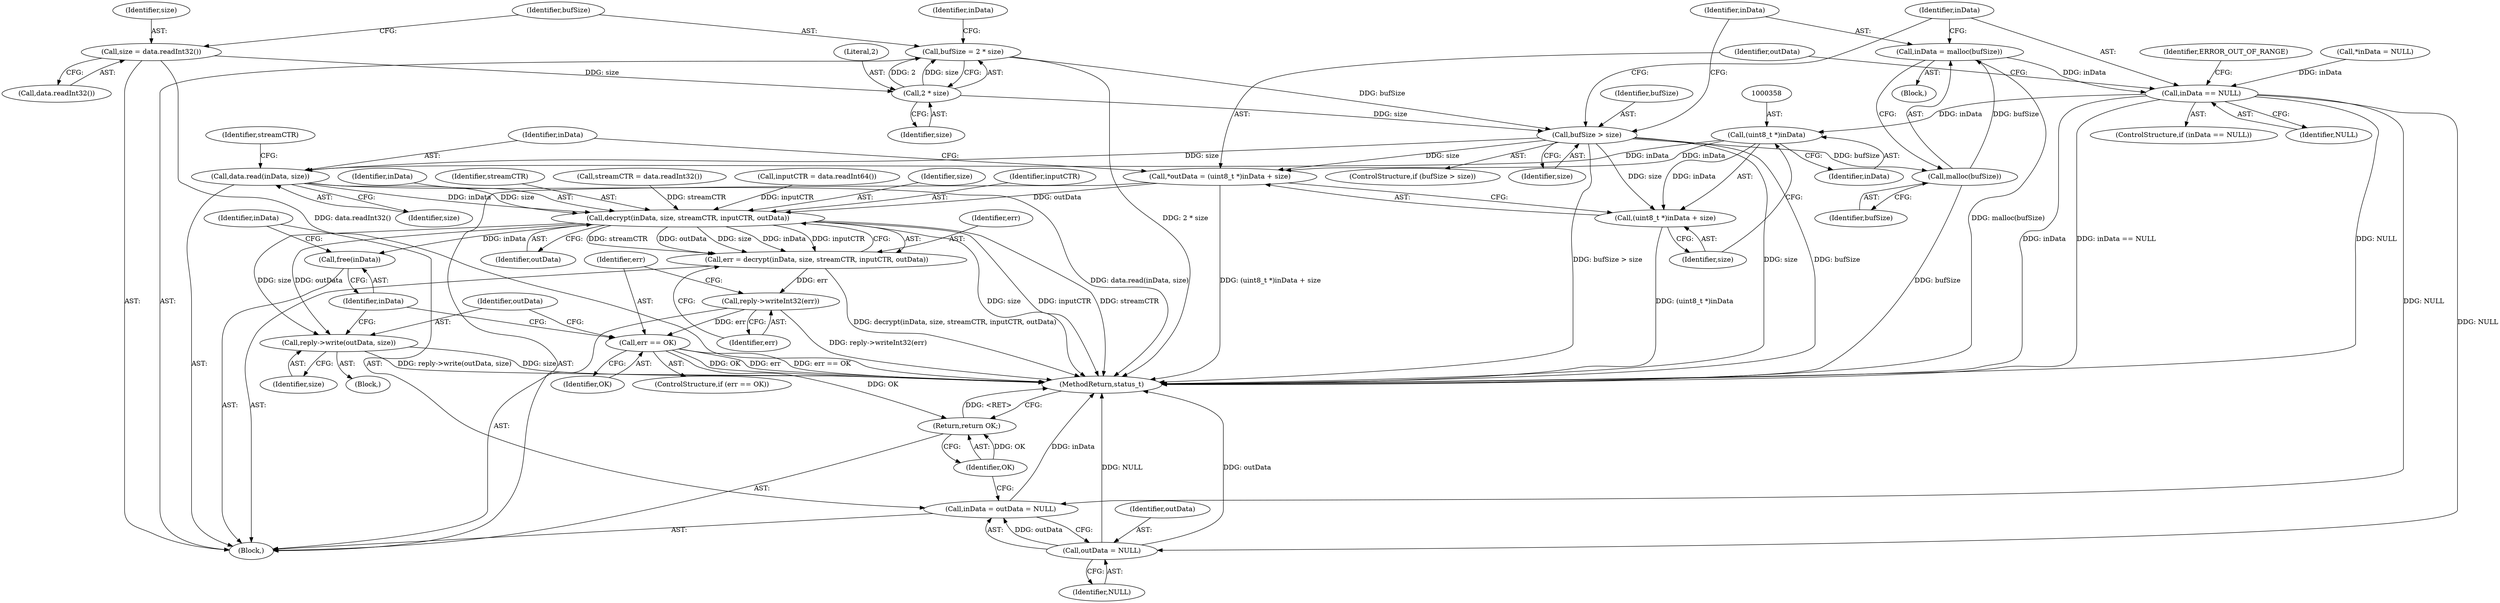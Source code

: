 digraph "0_Android_9667e3eff2d34c3797c3b529370de47b2c1f1bf6@API" {
"1000340" [label="(Call,inData = malloc(bufSize))"];
"1000342" [label="(Call,malloc(bufSize))"];
"1000336" [label="(Call,bufSize > size)"];
"1000326" [label="(Call,bufSize = 2 * size)"];
"1000328" [label="(Call,2 * size)"];
"1000322" [label="(Call,size = data.readInt32())"];
"1000345" [label="(Call,inData == NULL)"];
"1000357" [label="(Call,(uint8_t *)inData)"];
"1000354" [label="(Call,*outData = (uint8_t *)inData + size)"];
"1000375" [label="(Call,decrypt(inData, size, streamCTR, inputCTR, outData))"];
"1000373" [label="(Call,err = decrypt(inData, size, streamCTR, inputCTR, outData))"];
"1000381" [label="(Call,reply->writeInt32(err))"];
"1000384" [label="(Call,err == OK)"];
"1000398" [label="(Return,return OK;)"];
"1000388" [label="(Call,reply->write(outData, size))"];
"1000391" [label="(Call,free(inData))"];
"1000356" [label="(Call,(uint8_t *)inData + size)"];
"1000361" [label="(Call,data.read(inData, size))"];
"1000393" [label="(Call,inData = outData = NULL)"];
"1000395" [label="(Call,outData = NULL)"];
"1000391" [label="(Call,free(inData))"];
"1000395" [label="(Call,outData = NULL)"];
"1000346" [label="(Identifier,inData)"];
"1000354" [label="(Call,*outData = (uint8_t *)inData + size)"];
"1000322" [label="(Call,size = data.readInt32())"];
"1000360" [label="(Identifier,size)"];
"1000335" [label="(ControlStructure,if (bufSize > size))"];
"1000382" [label="(Identifier,err)"];
"1000329" [label="(Literal,2)"];
"1000330" [label="(Identifier,size)"];
"1000324" [label="(Call,data.readInt32())"];
"1000347" [label="(Identifier,NULL)"];
"1000343" [label="(Identifier,bufSize)"];
"1000369" [label="(Call,inputCTR = data.readInt64())"];
"1000387" [label="(Block,)"];
"1000373" [label="(Call,err = decrypt(inData, size, streamCTR, inputCTR, outData))"];
"1000377" [label="(Identifier,size)"];
"1000383" [label="(ControlStructure,if (err == OK))"];
"1000396" [label="(Identifier,outData)"];
"1000381" [label="(Call,reply->writeInt32(err))"];
"1000394" [label="(Identifier,inData)"];
"1000397" [label="(Identifier,NULL)"];
"1000380" [label="(Identifier,outData)"];
"1000356" [label="(Call,(uint8_t *)inData + size)"];
"1000385" [label="(Identifier,err)"];
"1000342" [label="(Call,malloc(bufSize))"];
"1000332" [label="(Call,*inData = NULL)"];
"1000375" [label="(Call,decrypt(inData, size, streamCTR, inputCTR, outData))"];
"1000399" [label="(Identifier,OK)"];
"1000374" [label="(Identifier,err)"];
"1000361" [label="(Call,data.read(inData, size))"];
"1000379" [label="(Identifier,inputCTR)"];
"1000341" [label="(Identifier,inData)"];
"1000336" [label="(Call,bufSize > size)"];
"1000326" [label="(Call,bufSize = 2 * size)"];
"1000388" [label="(Call,reply->write(outData, size))"];
"1000386" [label="(Identifier,OK)"];
"1000407" [label="(MethodReturn,status_t)"];
"1000320" [label="(Block,)"];
"1000323" [label="(Identifier,size)"];
"1000338" [label="(Identifier,size)"];
"1000398" [label="(Return,return OK;)"];
"1000376" [label="(Identifier,inData)"];
"1000333" [label="(Identifier,inData)"];
"1000344" [label="(ControlStructure,if (inData == NULL))"];
"1000350" [label="(Identifier,ERROR_OUT_OF_RANGE)"];
"1000340" [label="(Call,inData = malloc(bufSize))"];
"1000378" [label="(Identifier,streamCTR)"];
"1000357" [label="(Call,(uint8_t *)inData)"];
"1000390" [label="(Identifier,size)"];
"1000393" [label="(Call,inData = outData = NULL)"];
"1000392" [label="(Identifier,inData)"];
"1000355" [label="(Identifier,outData)"];
"1000339" [label="(Block,)"];
"1000365" [label="(Call,streamCTR = data.readInt32())"];
"1000328" [label="(Call,2 * size)"];
"1000362" [label="(Identifier,inData)"];
"1000384" [label="(Call,err == OK)"];
"1000366" [label="(Identifier,streamCTR)"];
"1000327" [label="(Identifier,bufSize)"];
"1000363" [label="(Identifier,size)"];
"1000337" [label="(Identifier,bufSize)"];
"1000345" [label="(Call,inData == NULL)"];
"1000359" [label="(Identifier,inData)"];
"1000389" [label="(Identifier,outData)"];
"1000340" -> "1000339"  [label="AST: "];
"1000340" -> "1000342"  [label="CFG: "];
"1000341" -> "1000340"  [label="AST: "];
"1000342" -> "1000340"  [label="AST: "];
"1000346" -> "1000340"  [label="CFG: "];
"1000340" -> "1000407"  [label="DDG: malloc(bufSize)"];
"1000342" -> "1000340"  [label="DDG: bufSize"];
"1000340" -> "1000345"  [label="DDG: inData"];
"1000342" -> "1000343"  [label="CFG: "];
"1000343" -> "1000342"  [label="AST: "];
"1000342" -> "1000407"  [label="DDG: bufSize"];
"1000336" -> "1000342"  [label="DDG: bufSize"];
"1000336" -> "1000335"  [label="AST: "];
"1000336" -> "1000338"  [label="CFG: "];
"1000337" -> "1000336"  [label="AST: "];
"1000338" -> "1000336"  [label="AST: "];
"1000341" -> "1000336"  [label="CFG: "];
"1000346" -> "1000336"  [label="CFG: "];
"1000336" -> "1000407"  [label="DDG: bufSize > size"];
"1000336" -> "1000407"  [label="DDG: size"];
"1000336" -> "1000407"  [label="DDG: bufSize"];
"1000326" -> "1000336"  [label="DDG: bufSize"];
"1000328" -> "1000336"  [label="DDG: size"];
"1000336" -> "1000354"  [label="DDG: size"];
"1000336" -> "1000356"  [label="DDG: size"];
"1000336" -> "1000361"  [label="DDG: size"];
"1000326" -> "1000320"  [label="AST: "];
"1000326" -> "1000328"  [label="CFG: "];
"1000327" -> "1000326"  [label="AST: "];
"1000328" -> "1000326"  [label="AST: "];
"1000333" -> "1000326"  [label="CFG: "];
"1000326" -> "1000407"  [label="DDG: 2 * size"];
"1000328" -> "1000326"  [label="DDG: 2"];
"1000328" -> "1000326"  [label="DDG: size"];
"1000328" -> "1000330"  [label="CFG: "];
"1000329" -> "1000328"  [label="AST: "];
"1000330" -> "1000328"  [label="AST: "];
"1000322" -> "1000328"  [label="DDG: size"];
"1000322" -> "1000320"  [label="AST: "];
"1000322" -> "1000324"  [label="CFG: "];
"1000323" -> "1000322"  [label="AST: "];
"1000324" -> "1000322"  [label="AST: "];
"1000327" -> "1000322"  [label="CFG: "];
"1000322" -> "1000407"  [label="DDG: data.readInt32()"];
"1000345" -> "1000344"  [label="AST: "];
"1000345" -> "1000347"  [label="CFG: "];
"1000346" -> "1000345"  [label="AST: "];
"1000347" -> "1000345"  [label="AST: "];
"1000350" -> "1000345"  [label="CFG: "];
"1000355" -> "1000345"  [label="CFG: "];
"1000345" -> "1000407"  [label="DDG: NULL"];
"1000345" -> "1000407"  [label="DDG: inData"];
"1000345" -> "1000407"  [label="DDG: inData == NULL"];
"1000332" -> "1000345"  [label="DDG: inData"];
"1000345" -> "1000357"  [label="DDG: inData"];
"1000345" -> "1000393"  [label="DDG: NULL"];
"1000345" -> "1000395"  [label="DDG: NULL"];
"1000357" -> "1000356"  [label="AST: "];
"1000357" -> "1000359"  [label="CFG: "];
"1000358" -> "1000357"  [label="AST: "];
"1000359" -> "1000357"  [label="AST: "];
"1000360" -> "1000357"  [label="CFG: "];
"1000357" -> "1000354"  [label="DDG: inData"];
"1000357" -> "1000356"  [label="DDG: inData"];
"1000357" -> "1000361"  [label="DDG: inData"];
"1000354" -> "1000320"  [label="AST: "];
"1000354" -> "1000356"  [label="CFG: "];
"1000355" -> "1000354"  [label="AST: "];
"1000356" -> "1000354"  [label="AST: "];
"1000362" -> "1000354"  [label="CFG: "];
"1000354" -> "1000407"  [label="DDG: (uint8_t *)inData + size"];
"1000354" -> "1000375"  [label="DDG: outData"];
"1000375" -> "1000373"  [label="AST: "];
"1000375" -> "1000380"  [label="CFG: "];
"1000376" -> "1000375"  [label="AST: "];
"1000377" -> "1000375"  [label="AST: "];
"1000378" -> "1000375"  [label="AST: "];
"1000379" -> "1000375"  [label="AST: "];
"1000380" -> "1000375"  [label="AST: "];
"1000373" -> "1000375"  [label="CFG: "];
"1000375" -> "1000407"  [label="DDG: size"];
"1000375" -> "1000407"  [label="DDG: inputCTR"];
"1000375" -> "1000407"  [label="DDG: streamCTR"];
"1000375" -> "1000373"  [label="DDG: streamCTR"];
"1000375" -> "1000373"  [label="DDG: outData"];
"1000375" -> "1000373"  [label="DDG: size"];
"1000375" -> "1000373"  [label="DDG: inData"];
"1000375" -> "1000373"  [label="DDG: inputCTR"];
"1000361" -> "1000375"  [label="DDG: inData"];
"1000361" -> "1000375"  [label="DDG: size"];
"1000365" -> "1000375"  [label="DDG: streamCTR"];
"1000369" -> "1000375"  [label="DDG: inputCTR"];
"1000375" -> "1000388"  [label="DDG: outData"];
"1000375" -> "1000388"  [label="DDG: size"];
"1000375" -> "1000391"  [label="DDG: inData"];
"1000373" -> "1000320"  [label="AST: "];
"1000374" -> "1000373"  [label="AST: "];
"1000382" -> "1000373"  [label="CFG: "];
"1000373" -> "1000407"  [label="DDG: decrypt(inData, size, streamCTR, inputCTR, outData)"];
"1000373" -> "1000381"  [label="DDG: err"];
"1000381" -> "1000320"  [label="AST: "];
"1000381" -> "1000382"  [label="CFG: "];
"1000382" -> "1000381"  [label="AST: "];
"1000385" -> "1000381"  [label="CFG: "];
"1000381" -> "1000407"  [label="DDG: reply->writeInt32(err)"];
"1000381" -> "1000384"  [label="DDG: err"];
"1000384" -> "1000383"  [label="AST: "];
"1000384" -> "1000386"  [label="CFG: "];
"1000385" -> "1000384"  [label="AST: "];
"1000386" -> "1000384"  [label="AST: "];
"1000389" -> "1000384"  [label="CFG: "];
"1000392" -> "1000384"  [label="CFG: "];
"1000384" -> "1000407"  [label="DDG: err == OK"];
"1000384" -> "1000407"  [label="DDG: OK"];
"1000384" -> "1000407"  [label="DDG: err"];
"1000384" -> "1000398"  [label="DDG: OK"];
"1000398" -> "1000320"  [label="AST: "];
"1000398" -> "1000399"  [label="CFG: "];
"1000399" -> "1000398"  [label="AST: "];
"1000407" -> "1000398"  [label="CFG: "];
"1000398" -> "1000407"  [label="DDG: <RET>"];
"1000399" -> "1000398"  [label="DDG: OK"];
"1000388" -> "1000387"  [label="AST: "];
"1000388" -> "1000390"  [label="CFG: "];
"1000389" -> "1000388"  [label="AST: "];
"1000390" -> "1000388"  [label="AST: "];
"1000392" -> "1000388"  [label="CFG: "];
"1000388" -> "1000407"  [label="DDG: reply->write(outData, size)"];
"1000388" -> "1000407"  [label="DDG: size"];
"1000391" -> "1000320"  [label="AST: "];
"1000391" -> "1000392"  [label="CFG: "];
"1000392" -> "1000391"  [label="AST: "];
"1000394" -> "1000391"  [label="CFG: "];
"1000356" -> "1000360"  [label="CFG: "];
"1000360" -> "1000356"  [label="AST: "];
"1000356" -> "1000407"  [label="DDG: (uint8_t *)inData"];
"1000361" -> "1000320"  [label="AST: "];
"1000361" -> "1000363"  [label="CFG: "];
"1000362" -> "1000361"  [label="AST: "];
"1000363" -> "1000361"  [label="AST: "];
"1000366" -> "1000361"  [label="CFG: "];
"1000361" -> "1000407"  [label="DDG: data.read(inData, size)"];
"1000393" -> "1000320"  [label="AST: "];
"1000393" -> "1000395"  [label="CFG: "];
"1000394" -> "1000393"  [label="AST: "];
"1000395" -> "1000393"  [label="AST: "];
"1000399" -> "1000393"  [label="CFG: "];
"1000393" -> "1000407"  [label="DDG: inData"];
"1000395" -> "1000393"  [label="DDG: outData"];
"1000395" -> "1000397"  [label="CFG: "];
"1000396" -> "1000395"  [label="AST: "];
"1000397" -> "1000395"  [label="AST: "];
"1000395" -> "1000407"  [label="DDG: outData"];
"1000395" -> "1000407"  [label="DDG: NULL"];
}
